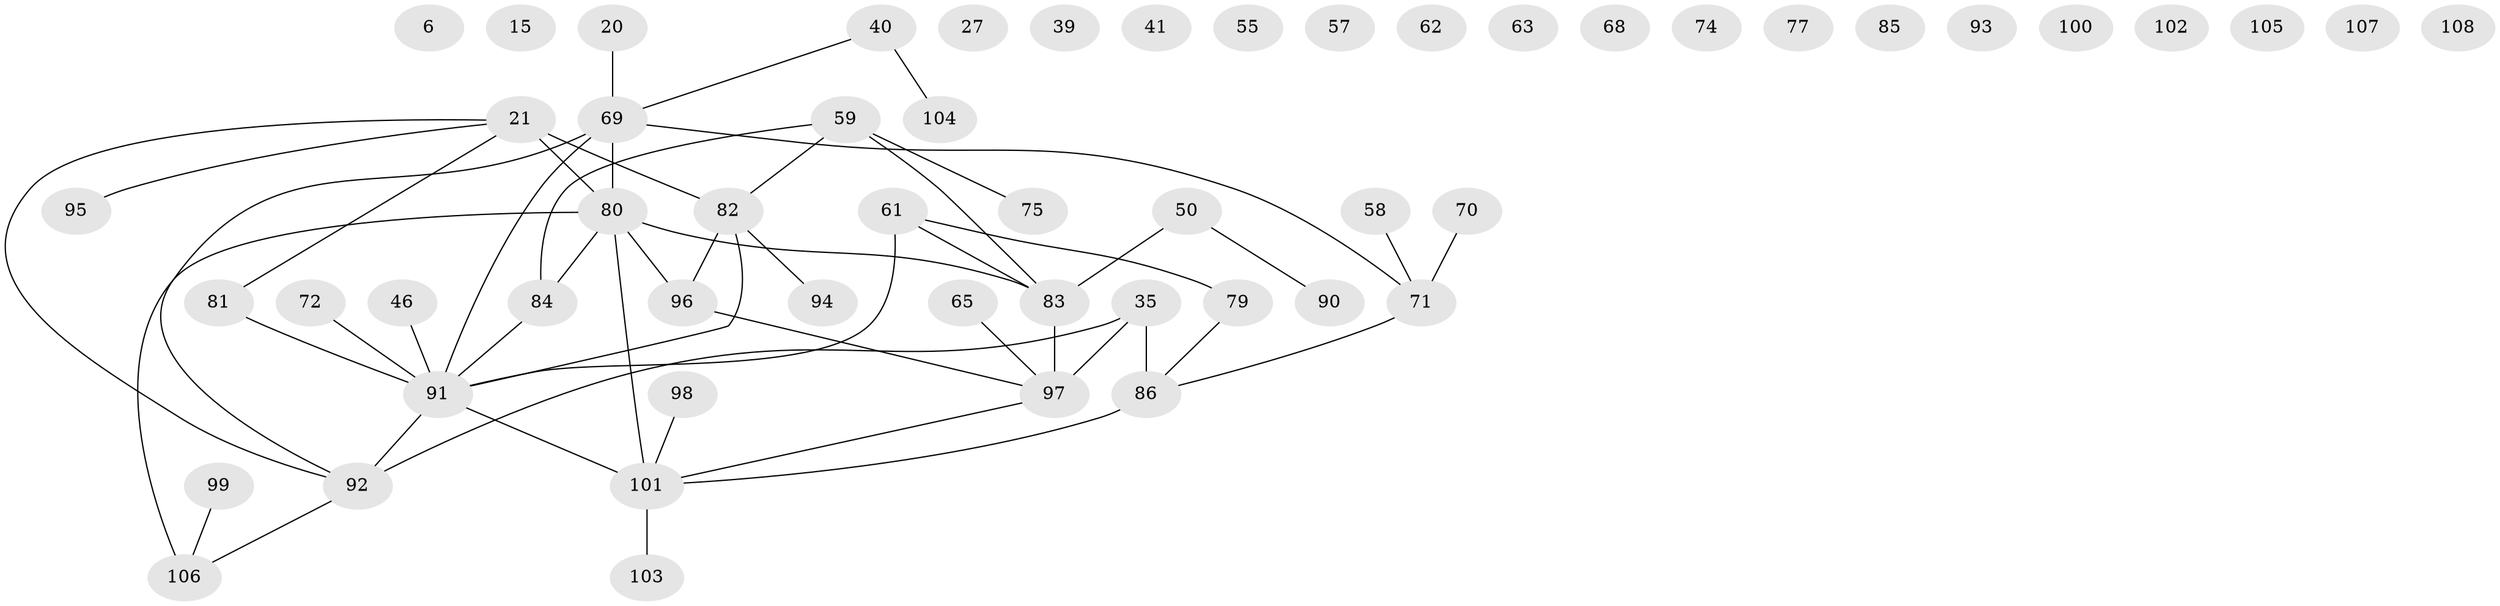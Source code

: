 // original degree distribution, {2: 0.24074074074074073, 3: 0.25, 0: 0.14814814814814814, 1: 0.2037037037037037, 7: 0.009259259259259259, 6: 0.009259259259259259, 5: 0.05555555555555555, 4: 0.08333333333333333}
// Generated by graph-tools (version 1.1) at 2025/40/03/09/25 04:40:26]
// undirected, 54 vertices, 51 edges
graph export_dot {
graph [start="1"]
  node [color=gray90,style=filled];
  6;
  15;
  20;
  21 [super="+14"];
  27;
  35 [super="+19"];
  39;
  40;
  41;
  46;
  50 [super="+33"];
  55;
  57;
  58;
  59;
  61 [super="+28+45"];
  62;
  63;
  65;
  68;
  69 [super="+54+56"];
  70;
  71;
  72;
  74 [super="+12"];
  75;
  77;
  79 [super="+9"];
  80 [super="+16+44+73+53"];
  81;
  82 [super="+64"];
  83 [super="+36+67"];
  84 [super="+32+52+78"];
  85;
  86 [super="+76"];
  90;
  91 [super="+88"];
  92 [super="+66+89"];
  93;
  94;
  95;
  96 [super="+87"];
  97 [super="+51"];
  98;
  99;
  100;
  101 [super="+49+42+60"];
  102 [super="+11"];
  103 [super="+25"];
  104;
  105;
  106;
  107;
  108 [super="+7"];
  20 -- 69;
  21 -- 80 [weight=2];
  21 -- 81;
  21 -- 95;
  21 -- 82 [weight=2];
  21 -- 92;
  35 -- 97 [weight=2];
  35 -- 86 [weight=2];
  35 -- 92;
  40 -- 104;
  40 -- 69;
  46 -- 91;
  50 -- 90;
  50 -- 83;
  58 -- 71;
  59 -- 75;
  59 -- 82;
  59 -- 83 [weight=2];
  59 -- 84;
  61 -- 91 [weight=2];
  61 -- 79;
  61 -- 83;
  65 -- 97;
  69 -- 92;
  69 -- 80 [weight=2];
  69 -- 71;
  69 -- 91;
  70 -- 71;
  71 -- 86;
  72 -- 91;
  79 -- 86;
  80 -- 106 [weight=2];
  80 -- 101 [weight=2];
  80 -- 84;
  80 -- 83;
  80 -- 96;
  81 -- 91 [weight=2];
  82 -- 94;
  82 -- 96;
  82 -- 91;
  83 -- 97 [weight=2];
  84 -- 91;
  86 -- 101;
  91 -- 101;
  91 -- 92 [weight=2];
  92 -- 106;
  96 -- 97;
  97 -- 101;
  98 -- 101;
  99 -- 106;
  101 -- 103;
}
